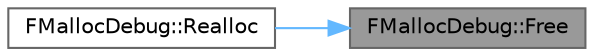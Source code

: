 digraph "FMallocDebug::Free"
{
 // INTERACTIVE_SVG=YES
 // LATEX_PDF_SIZE
  bgcolor="transparent";
  edge [fontname=Helvetica,fontsize=10,labelfontname=Helvetica,labelfontsize=10];
  node [fontname=Helvetica,fontsize=10,shape=box,height=0.2,width=0.4];
  rankdir="RL";
  Node1 [id="Node000001",label="FMallocDebug::Free",height=0.2,width=0.4,color="gray40", fillcolor="grey60", style="filled", fontcolor="black",tooltip="Free."];
  Node1 -> Node2 [id="edge1_Node000001_Node000002",dir="back",color="steelblue1",style="solid",tooltip=" "];
  Node2 [id="Node000002",label="FMallocDebug::Realloc",height=0.2,width=0.4,color="grey40", fillcolor="white", style="filled",URL="$d2/dd4/classFMallocDebug.html#a70783da84c4f667b981d4f681e0a0f6d",tooltip="Realloc."];
}
